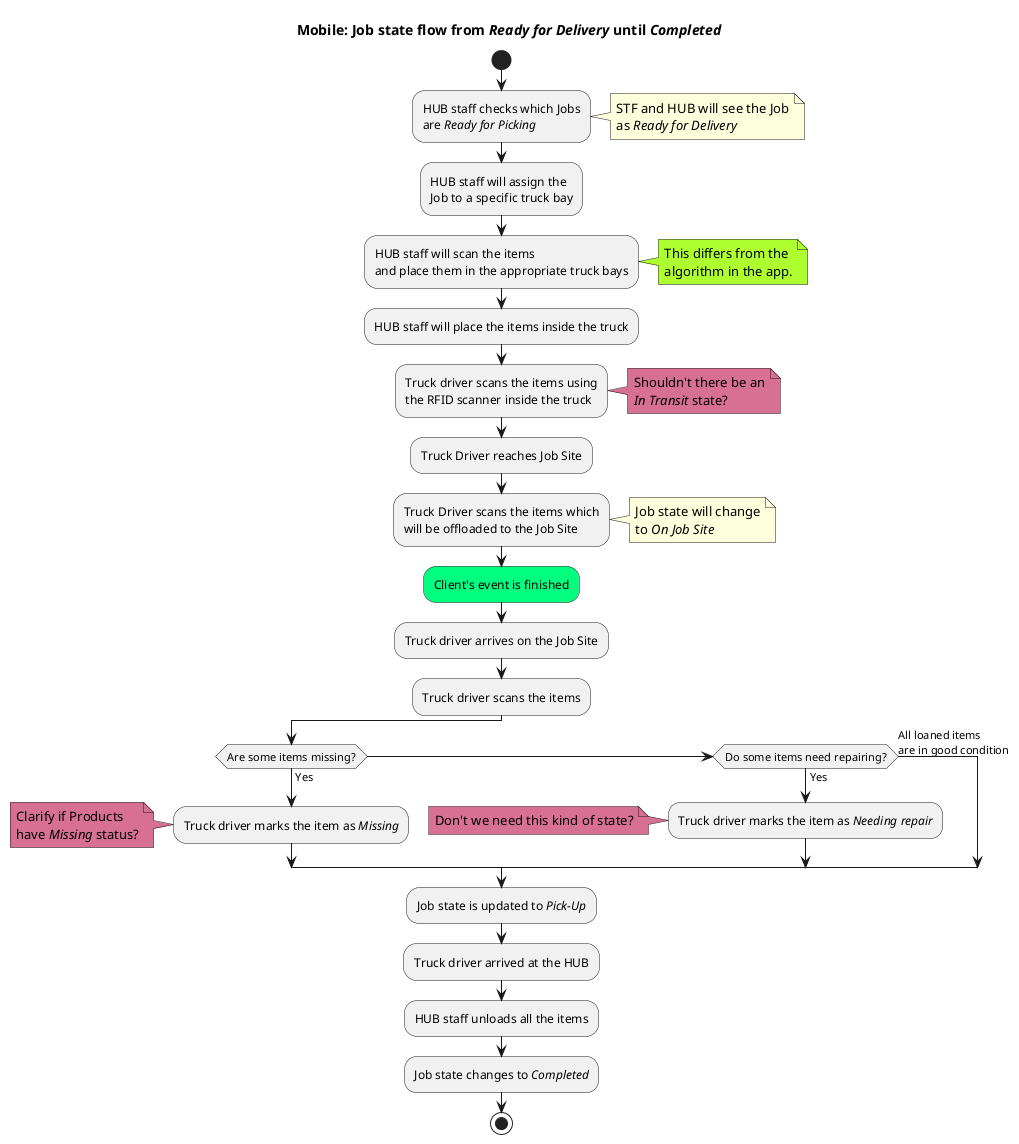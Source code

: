 ' Shows the transitions of Job from Ready for Delivery To Completed

@startuml
    title Mobile: Job state flow from //Ready for Delivery// until //Completed//
    start
    :HUB staff checks which Jobs
    are //Ready for Picking//;
    
    note right
        STF and HUB will see the Job
        as //Ready for Delivery//
    end note

    :HUB staff will assign the
    Job to a specific truck bay;

    :HUB staff will scan the items
    and place them in the appropriate truck bays;

    note right #GreenYellow
        This differs from the
        algorithm in the app.
    end note

    :HUB staff will place the items inside the truck;
    :Truck driver scans the items using
    the RFID scanner inside the truck;

    note right #PaleVioletRed
        Shouldn't there be an
        //In Transit// state?
    end note

    :Truck Driver reaches Job Site;
    :Truck Driver scans the items which
    will be offloaded to the Job Site;

    note right
        Job state will change
        to //On Job Site//
    end note

    #SpringGreen:Client's event is finished;
    :Truck driver arrives on the Job Site;
    :Truck driver scans the items;

    if(Are some items missing?) then (Yes)
        :Truck driver marks the item as //Missing//;

        note left #PaleVioletRed
            Clarify if Products
            have //Missing// status?
        end note

    elseif(Do some items need repairing?) then (Yes)
        :Truck driver marks the item as //Needing repair//;

        note left #PaleVioletRed
            Don't we need this kind of state?
        end note
    else(All loaned items\nare in good condition)
    endif

    :Job state is updated to //Pick-Up//;
    :Truck driver arrived at the HUB;
    :HUB staff unloads all the items;
    :Job state changes to //Completed//;
    stop
@enduml